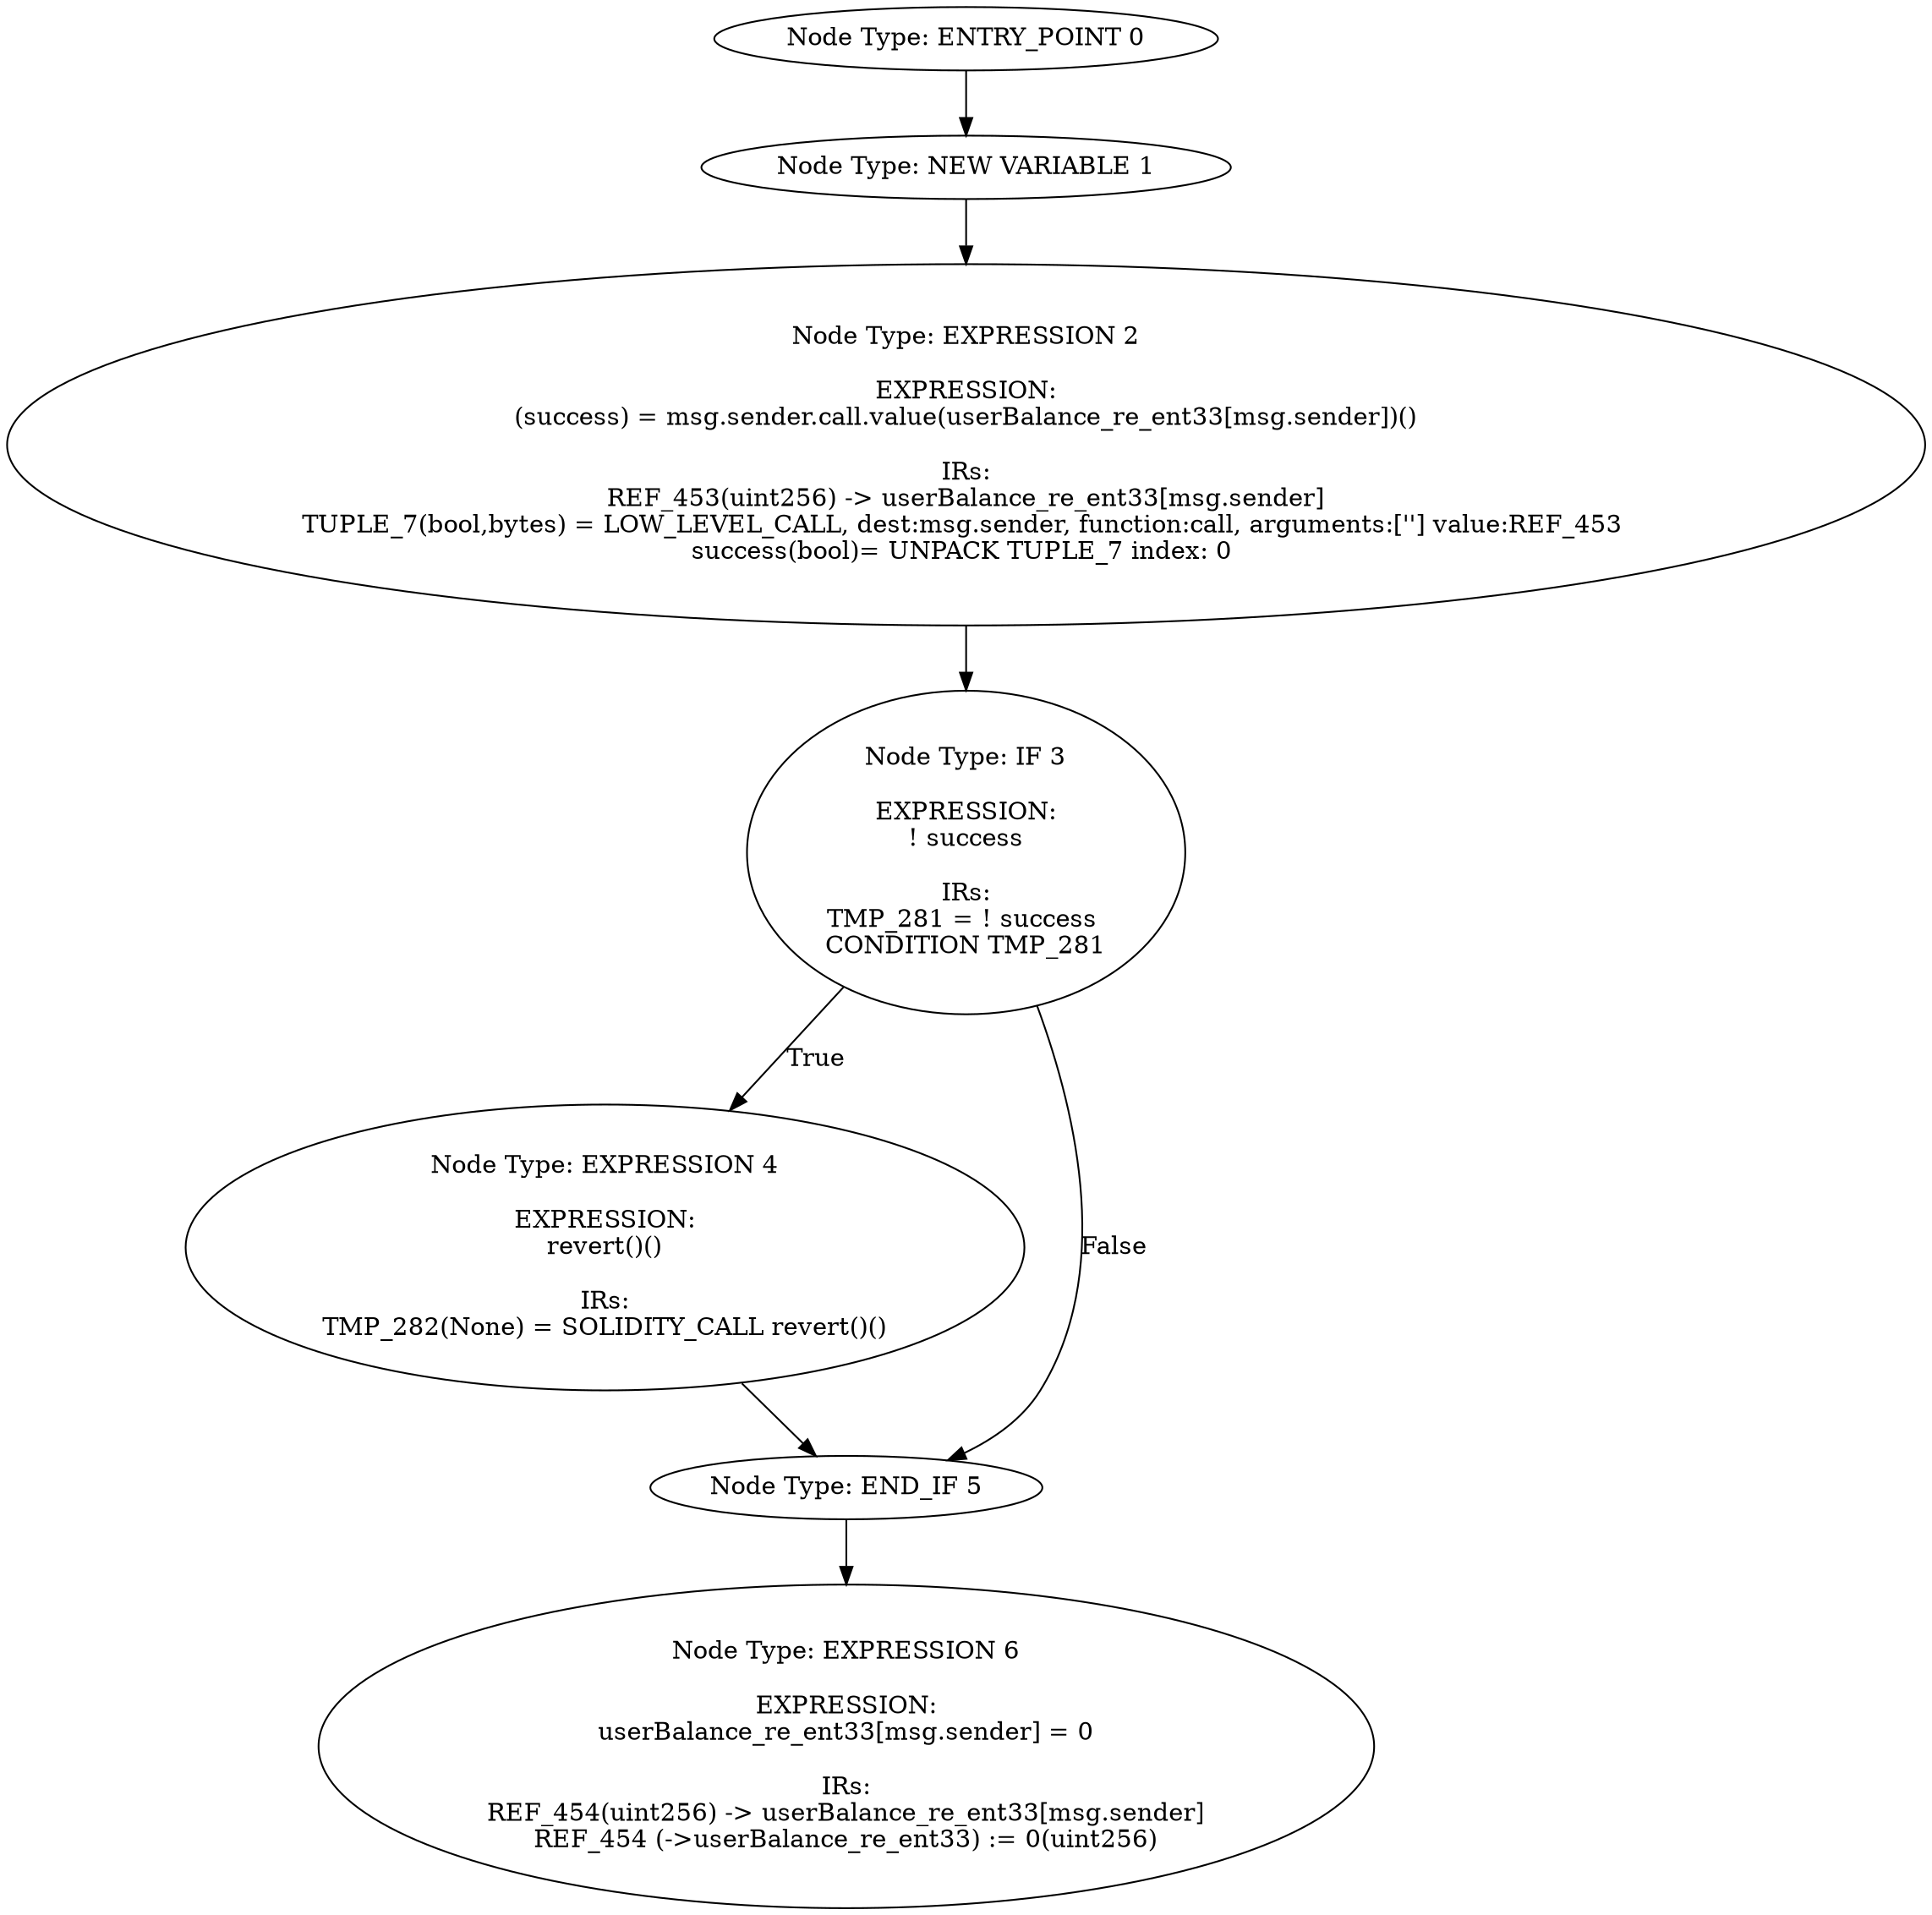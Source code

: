digraph{
0[label="Node Type: ENTRY_POINT 0
"];
0->1;
1[label="Node Type: NEW VARIABLE 1
"];
1->2;
2[label="Node Type: EXPRESSION 2

EXPRESSION:
(success) = msg.sender.call.value(userBalance_re_ent33[msg.sender])()

IRs:
REF_453(uint256) -> userBalance_re_ent33[msg.sender]
TUPLE_7(bool,bytes) = LOW_LEVEL_CALL, dest:msg.sender, function:call, arguments:[''] value:REF_453 
success(bool)= UNPACK TUPLE_7 index: 0 "];
2->3;
3[label="Node Type: IF 3

EXPRESSION:
! success

IRs:
TMP_281 = ! success 
CONDITION TMP_281"];
3->4[label="True"];
3->5[label="False"];
4[label="Node Type: EXPRESSION 4

EXPRESSION:
revert()()

IRs:
TMP_282(None) = SOLIDITY_CALL revert()()"];
4->5;
5[label="Node Type: END_IF 5
"];
5->6;
6[label="Node Type: EXPRESSION 6

EXPRESSION:
userBalance_re_ent33[msg.sender] = 0

IRs:
REF_454(uint256) -> userBalance_re_ent33[msg.sender]
REF_454 (->userBalance_re_ent33) := 0(uint256)"];
}

